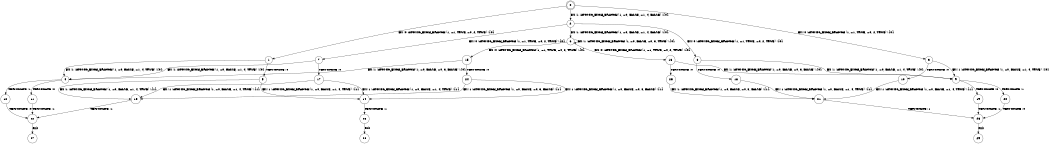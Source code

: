 digraph BCG {
size = "7, 10.5";
center = TRUE;
node [shape = circle];
0 [peripheries = 2];
0 -> 1 [label = "EX !0 !ATOMIC_EXCH_BRANCH (1, +1, TRUE, +0, 2, TRUE) !{0}"];
0 -> 2 [label = "EX !1 !ATOMIC_EXCH_BRANCH (1, +0, FALSE, +1, 4, FALSE) !{0}"];
0 -> 3 [label = "EX !0 !ATOMIC_EXCH_BRANCH (1, +1, TRUE, +0, 2, TRUE) !{0}"];
1 -> 4 [label = "EX !1 !ATOMIC_EXCH_BRANCH (1, +0, FALSE, +1, 4, TRUE) !{0}"];
1 -> 5 [label = "TERMINATE !0"];
2 -> 6 [label = "EX !1 !ATOMIC_EXCH_BRANCH (1, +0, FALSE, +1, 4, FALSE) !{0}"];
2 -> 7 [label = "EX !0 !ATOMIC_EXCH_BRANCH (1, +1, TRUE, +0, 2, TRUE) !{0}"];
2 -> 8 [label = "EX !0 !ATOMIC_EXCH_BRANCH (1, +1, TRUE, +0, 2, TRUE) !{0}"];
3 -> 9 [label = "EX !1 !ATOMIC_EXCH_BRANCH (1, +0, FALSE, +1, 4, TRUE) !{0}"];
3 -> 10 [label = "TERMINATE !0"];
4 -> 11 [label = "TERMINATE !0"];
4 -> 12 [label = "TERMINATE !1"];
5 -> 13 [label = "EX !1 !ATOMIC_EXCH_BRANCH (1, +0, FALSE, +1, 4, TRUE) !{1}"];
5 -> 14 [label = "EX !1 !ATOMIC_EXCH_BRANCH (1, +0, FALSE, +1, 4, TRUE) !{1}"];
6 -> 6 [label = "EX !1 !ATOMIC_EXCH_BRANCH (1, +0, FALSE, +0, 3, TRUE) !{0}"];
6 -> 15 [label = "EX !0 !ATOMIC_EXCH_BRANCH (1, +1, TRUE, +0, 2, TRUE) !{0}"];
6 -> 16 [label = "EX !0 !ATOMIC_EXCH_BRANCH (1, +1, TRUE, +0, 2, TRUE) !{0}"];
7 -> 4 [label = "EX !1 !ATOMIC_EXCH_BRANCH (1, +0, FALSE, +1, 4, TRUE) !{0}"];
7 -> 17 [label = "TERMINATE !0"];
8 -> 9 [label = "EX !1 !ATOMIC_EXCH_BRANCH (1, +0, FALSE, +1, 4, TRUE) !{0}"];
8 -> 18 [label = "TERMINATE !0"];
9 -> 19 [label = "TERMINATE !0"];
9 -> 20 [label = "TERMINATE !1"];
10 -> 21 [label = "EX !1 !ATOMIC_EXCH_BRANCH (1, +0, FALSE, +1, 4, TRUE) !{1}"];
11 -> 22 [label = "TERMINATE !1"];
12 -> 22 [label = "TERMINATE !0"];
13 -> 22 [label = "TERMINATE !1"];
14 -> 23 [label = "TERMINATE !1"];
15 -> 4 [label = "EX !1 !ATOMIC_EXCH_BRANCH (1, +0, FALSE, +0, 3, FALSE) !{0}"];
15 -> 24 [label = "TERMINATE !0"];
16 -> 9 [label = "EX !1 !ATOMIC_EXCH_BRANCH (1, +0, FALSE, +0, 3, FALSE) !{0}"];
16 -> 25 [label = "TERMINATE !0"];
17 -> 13 [label = "EX !1 !ATOMIC_EXCH_BRANCH (1, +0, FALSE, +1, 4, TRUE) !{1}"];
17 -> 14 [label = "EX !1 !ATOMIC_EXCH_BRANCH (1, +0, FALSE, +1, 4, TRUE) !{1}"];
18 -> 21 [label = "EX !1 !ATOMIC_EXCH_BRANCH (1, +0, FALSE, +1, 4, TRUE) !{1}"];
19 -> 26 [label = "TERMINATE !1"];
20 -> 26 [label = "TERMINATE !0"];
21 -> 26 [label = "TERMINATE !1"];
22 -> 27 [label = "exit"];
23 -> 28 [label = "exit"];
24 -> 13 [label = "EX !1 !ATOMIC_EXCH_BRANCH (1, +0, FALSE, +0, 3, FALSE) !{1}"];
24 -> 14 [label = "EX !1 !ATOMIC_EXCH_BRANCH (1, +0, FALSE, +0, 3, FALSE) !{1}"];
25 -> 21 [label = "EX !1 !ATOMIC_EXCH_BRANCH (1, +0, FALSE, +0, 3, FALSE) !{1}"];
26 -> 29 [label = "exit"];
}
